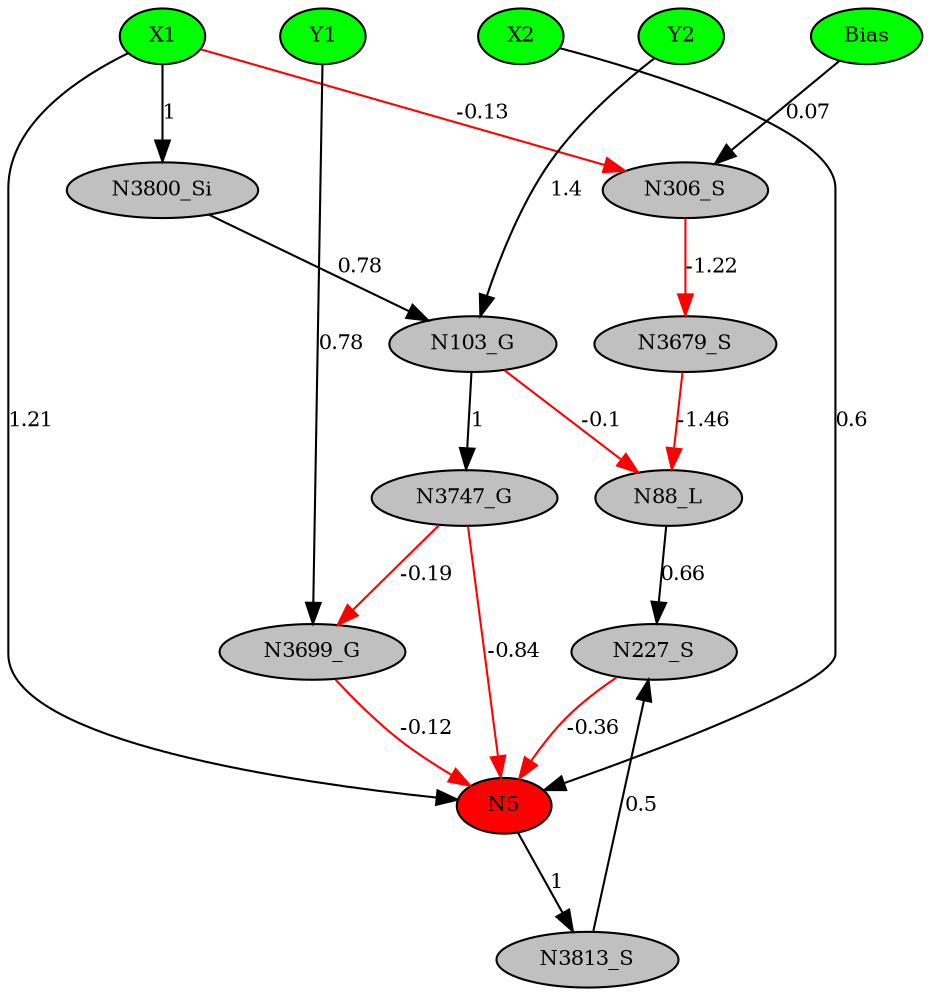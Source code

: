 digraph g { 
N0 [shape=ellipse, label=Bias,fontsize=10,height=0.1,width=0.1,style=filled,fillcolor=green]
N1[shape=ellipse label=X1,fontsize=10,height=0.1,width=0.1,style=filled,fillcolor=green]
N2[shape=ellipse label=Y1,fontsize=10,height=0.1,width=0.1,style=filled,fillcolor=green]
N3[shape=ellipse label=X2,fontsize=10,height=0.1,width=0.1,style=filled,fillcolor=green]
N4[shape=ellipse label=Y2,fontsize=10,height=0.1,width=0.1,style=filled,fillcolor=green]
N5[shape=ellipse,fontsize = 10, height = 0.1, width = 0.1, style = filled, fillcolor = red]
N88[shape=ellipse, label=N88_L,fontsize=10,height=0.1,width=0.1,style=filled,fillcolor=gray]
N103[shape=ellipse, label=N103_G,fontsize=10,height=0.1,width=0.1,style=filled,fillcolor=gray]
N227[shape=ellipse, label=N227_S,fontsize=10,height=0.1,width=0.1,style=filled,fillcolor=gray]
N306[shape=ellipse, label=N306_S,fontsize=10,height=0.1,width=0.1,style=filled,fillcolor=gray]
N3679[shape=ellipse, label=N3679_S,fontsize=10,height=0.1,width=0.1,style=filled,fillcolor=gray]
N3699[shape=ellipse, label=N3699_G,fontsize=10,height=0.1,width=0.1,style=filled,fillcolor=gray]
N3747[shape=ellipse, label=N3747_G,fontsize=10,height=0.1,width=0.1,style=filled,fillcolor=gray]
N3800[shape=ellipse, label=N3800_Si,fontsize=10,height=0.1,width=0.1,style=filled,fillcolor=gray]
N3813[shape=ellipse, label=N3813_S,fontsize=10,height=0.1,width=0.1,style=filled,fillcolor=gray]
N1 -> N5 [color=black] [ label=1.21,fontsize=10]
N3 -> N5 [color=black] [ label=0.6,fontsize=10]
N4 -> N103 [color=black] [ label=1.4,fontsize=10]
N103 -> N88 [color=red] [arrowType=inv][ label=-0.1,fontsize=10]
N88 -> N227 [color=black] [ label=0.66,fontsize=10]
N227 -> N5 [color=red] [arrowType=inv][ label=-0.36,fontsize=10]
N0 -> N306 [color=black] [ label=0.07,fontsize=10]
N1 -> N306 [color=red] [arrowType=inv][ label=-0.13,fontsize=10]
N306 -> N3679 [color=red] [arrowType=inv][ label=-1.22,fontsize=10]
N3679 -> N88 [color=red] [arrowType=inv][ label=-1.46,fontsize=10]
N2 -> N3699 [color=black] [ label=0.78,fontsize=10]
N3699 -> N5 [color=red] [arrowType=inv][ label=-0.12,fontsize=10]
N103 -> N3747 [color=black] [ label=1,fontsize=10]
N3747 -> N5 [color=red] [arrowType=inv][ label=-0.84,fontsize=10]
N3747 -> N3699 [color=red] [arrowType=inv][ label=-0.19,fontsize=10]
N1 -> N3800 [color=black] [ label=1,fontsize=10]
N3800 -> N103 [color=black] [ label=0.78,fontsize=10]
N5 -> N3813 [color=black] [ label=1,fontsize=10]
N3813 -> N227 [color=black] [ label=0.5,fontsize=10]
 { rank=same; 
N5
 } 
 { rank=same; 
N1 ->N2 ->N3 ->N4 ->N0 [style=invis]
 } 
}
